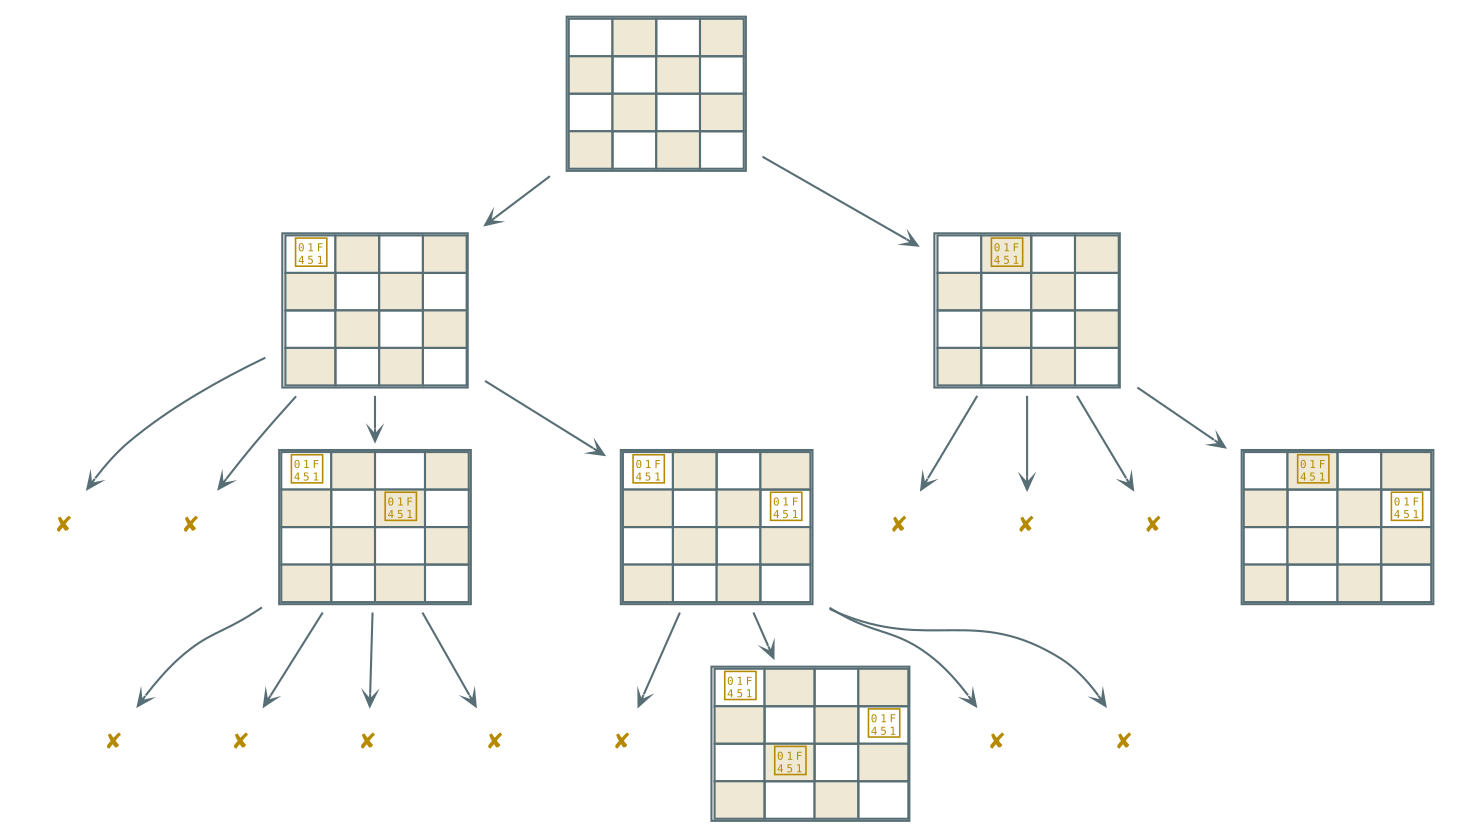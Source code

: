 digraph g {
    bgcolor=transparent
    graph [nodesep=0.1, ranksep=0.3]
    rankdir=TB
    node [shape=none, color="#586e75", fontcolor="#b58900", fontsize=10.5, fontname="LXGWWenKai"]
    edge [arrowhead=vee, color="#586e75", fontcolor="#268bd2", fontsize=16, fontname="LXGWWenKai", arrowsize=0.6]

    n1 [label=<<table cellspacing="0" border="1">
        <tr>
        <td>&zwnj;&zwnj;</td>
        <td bgcolor="#eee8d5">&zwnj;&zwnj;</td>
        <td>&zwnj;&zwnj;</td>
        <td bgcolor="#eee8d5">&zwnj;&zwnj;</td>
        </tr>
        <tr>
        <td bgcolor="#eee8d5">&zwnj;&zwnj;</td>
        <td>&zwnj;&zwnj;</td>
        <td bgcolor="#eee8d5">&zwnj;&zwnj;</td>
        <td>&zwnj;&zwnj;</td>
        </tr>
        <tr>
        <td>&zwnj;&zwnj;</td>
        <td bgcolor="#eee8d5">&zwnj;&zwnj;</td>
        <td>&zwnj;&zwnj;</td>
        <td bgcolor="#eee8d5">&zwnj;&zwnj;</td>
        </tr>
        <tr>
        <td bgcolor="#eee8d5">&zwnj;&zwnj;</td>
        <td>&zwnj;&zwnj;</td>
        <td bgcolor="#eee8d5">&zwnj;&zwnj;</td>
        <td>&zwnj;&zwnj;</td>
        </tr>
        </table>>]

    n2 [label=<<table cellspacing="0" border="1">
        <tr>
        <td>👑</td>
        <td bgcolor="#eee8d5">&zwnj;&zwnj;</td>
        <td>&zwnj;&zwnj;</td>
        <td bgcolor="#eee8d5">&zwnj;&zwnj;</td>
        </tr>
        <tr>
        <td bgcolor="#eee8d5">&zwnj;&zwnj;</td>
        <td>&zwnj;&zwnj;</td>
        <td bgcolor="#eee8d5">&zwnj;&zwnj;</td>
        <td>&zwnj;&zwnj;</td>
        </tr>
        <tr>
        <td>&zwnj;&zwnj;</td>
        <td bgcolor="#eee8d5">&zwnj;&zwnj;</td>
        <td>&zwnj;&zwnj;</td>
        <td bgcolor="#eee8d5">&zwnj;&zwnj;</td>
        </tr>
        <tr>
        <td bgcolor="#eee8d5"></td>
        <td>&zwnj;&zwnj;</td>
        <td bgcolor="#eee8d5">&zwnj;&zwnj;</td>
        <td>&zwnj;&zwnj;</td>
        </tr>
        </table>>]

    n3 [label=<<table cellspacing="0" border="1">
        <tr>
        <td>&zwnj;&zwnj;</td>
        <td bgcolor="#eee8d5">👑</td>
        <td>&zwnj;&zwnj;</td>
        <td bgcolor="#eee8d5">&zwnj;&zwnj;</td>
        </tr>
        <tr>
        <td bgcolor="#eee8d5">&zwnj;&zwnj;</td>
        <td>&zwnj;&zwnj;</td>
        <td bgcolor="#eee8d5">&zwnj;&zwnj;</td>
        <td>&zwnj;&zwnj;</td>
        </tr>
        <tr>
        <td>&zwnj;&zwnj;</td>
        <td bgcolor="#eee8d5">&zwnj;&zwnj;</td>
        <td>&zwnj;&zwnj;</td>
        <td bgcolor="#eee8d5">&zwnj;&zwnj;</td>
        </tr>
        <tr>
        <td bgcolor="#eee8d5"></td>
        <td></td>
        <td bgcolor="#eee8d5">&zwnj;&zwnj;</td>
        <td>&zwnj;&zwnj;</td>
        </tr>
        </table>>]

    n1 -> {n2,n3}

    n4 [label=✘]
    n5 [label=✘]

    n6 [label=<<table cellspacing="0" border="1">
        <tr>
        <td>👑</td>
        <td bgcolor="#eee8d5">&zwnj;&zwnj;</td>
        <td>&zwnj;&zwnj;</td>
        <td bgcolor="#eee8d5">&zwnj;&zwnj;</td>
        </tr>
        <tr>
        <td bgcolor="#eee8d5">&zwnj;&zwnj;</td>
        <td>&zwnj;&zwnj;</td>
        <td bgcolor="#eee8d5">👑</td>
        <td>&zwnj;&zwnj;</td>
        </tr>
        <tr>
        <td>&zwnj;&zwnj;</td>
        <td bgcolor="#eee8d5">&zwnj;&zwnj;</td>
        <td></td>
        <td bgcolor="#eee8d5">&zwnj;&zwnj;</td>
        </tr>
        <tr>
        <td bgcolor="#eee8d5"></td>
        <td>&zwnj;&zwnj;</td>
        <td bgcolor="#eee8d5">&zwnj;&zwnj;</td>
        <td>&zwnj;&zwnj;</td>
        </tr>
        </table>>]

    n7 [label=<<table cellspacing="0" border="1">
        <tr>
        <td>👑</td>
        <td bgcolor="#eee8d5">&zwnj;&zwnj;</td>
        <td>&zwnj;&zwnj;</td>
        <td bgcolor="#eee8d5">&zwnj;&zwnj;</td>
        </tr>
        <tr>
        <td bgcolor="#eee8d5">&zwnj;&zwnj;</td>
        <td>&zwnj;&zwnj;</td>
        <td bgcolor="#eee8d5">&zwnj;&zwnj;</td>
        <td>👑</td>
        </tr>
        <tr>
        <td>&zwnj;&zwnj;</td>
        <td bgcolor="#eee8d5">&zwnj;&zwnj;</td>
        <td></td>
        <td bgcolor="#eee8d5"></td>
        </tr>
        <tr>
        <td bgcolor="#eee8d5"></td>
        <td>&zwnj;&zwnj;</td>
        <td bgcolor="#eee8d5">&zwnj;&zwnj;</td>
        <td>&zwnj;&zwnj;</td>
        </tr>
        </table>>]

    n2 -> {n4,n5,n6,n7}

    n8 [label=✘]
    n9 [label=✘]
    n10 [label=✘]

    n11 [label=<<table cellspacing="0" border="1">
        <tr>
        <td>&zwnj;&zwnj;</td>
        <td bgcolor="#eee8d5">👑</td>
        <td>&zwnj;&zwnj;</td>
        <td bgcolor="#eee8d5">&zwnj;&zwnj;</td>
        </tr>
        <tr>
        <td bgcolor="#eee8d5">&zwnj;&zwnj;</td>
        <td>&zwnj;&zwnj;</td>
        <td bgcolor="#eee8d5">&zwnj;&zwnj;</td>
        <td>👑</td>
        </tr>
        <tr>
        <td>&zwnj;&zwnj;</td>
        <td bgcolor="#eee8d5">&zwnj;&zwnj;</td>
        <td></td>
        <td bgcolor="#eee8d5"></td>
        </tr>
        <tr>
        <td bgcolor="#eee8d5"></td>
        <td></td>
        <td bgcolor="#eee8d5">&zwnj;&zwnj;</td>
        <td>&zwnj;&zwnj;</td>
        </tr>
        </table>>]


    n3 -> {n8,n9,n10,n11}

    n12 [label=✘]
    n13 [label=✘]
    n14 [label=✘]
    n15 [label=✘]

    n6 -> {n12,n13,n14,n15}

    n16 [label=✘]

    n17 [label=<<table cellspacing="0" border="1">
        <tr>
        <td>👑</td>
        <td bgcolor="#eee8d5">&zwnj;&zwnj;</td>
        <td>&zwnj;&zwnj;</td>
        <td bgcolor="#eee8d5">&zwnj;&zwnj;</td>
        </tr>
        <tr>
        <td bgcolor="#eee8d5">&zwnj;&zwnj;</td>
        <td></td>
        <td bgcolor="#eee8d5">&zwnj;&zwnj;</td>
        <td>👑</td>
        </tr>
        <tr>
        <td>&zwnj;&zwnj;</td>
        <td bgcolor="#eee8d5">👑</td>
        <td></td>
        <td bgcolor="#eee8d5"></td>
        </tr>
        <tr>
        <td bgcolor="#eee8d5"></td>
        <td>&zwnj;&zwnj;</td>
        <td bgcolor="#eee8d5">&zwnj;&zwnj;</td>
        <td>&zwnj;&zwnj;</td>
        </tr>
        </table>>]

    n18 [label=✘]
    n19 [label=✘]

    n7 -> {n16,n17,n18,n19}
}